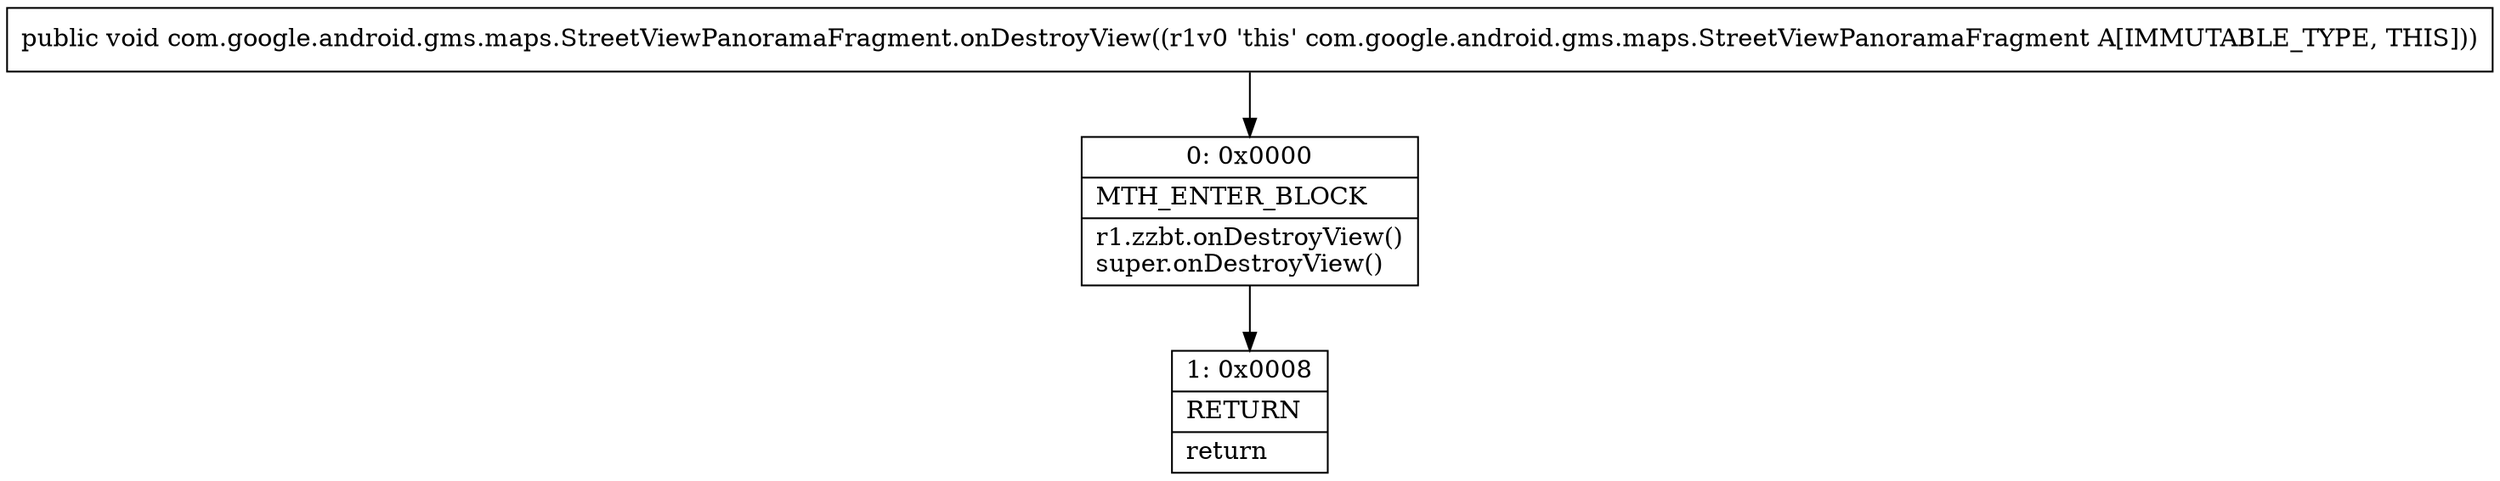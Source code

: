 digraph "CFG forcom.google.android.gms.maps.StreetViewPanoramaFragment.onDestroyView()V" {
Node_0 [shape=record,label="{0\:\ 0x0000|MTH_ENTER_BLOCK\l|r1.zzbt.onDestroyView()\lsuper.onDestroyView()\l}"];
Node_1 [shape=record,label="{1\:\ 0x0008|RETURN\l|return\l}"];
MethodNode[shape=record,label="{public void com.google.android.gms.maps.StreetViewPanoramaFragment.onDestroyView((r1v0 'this' com.google.android.gms.maps.StreetViewPanoramaFragment A[IMMUTABLE_TYPE, THIS])) }"];
MethodNode -> Node_0;
Node_0 -> Node_1;
}

